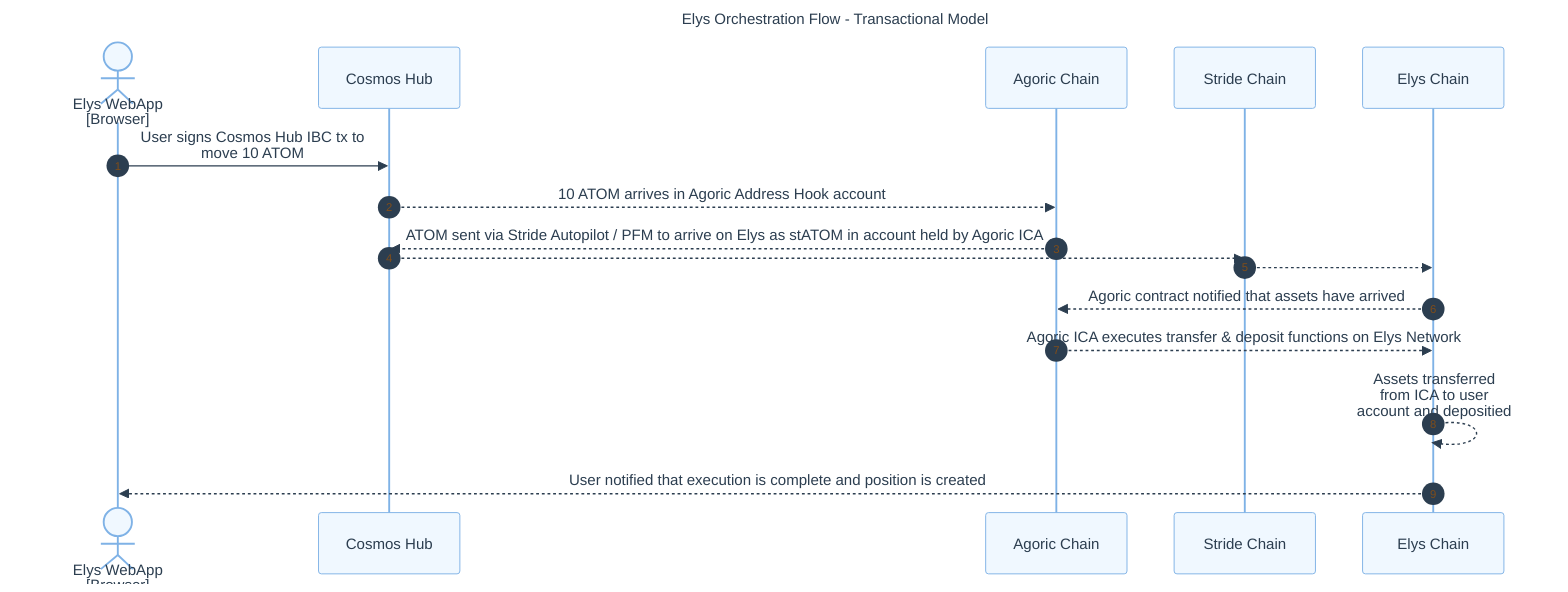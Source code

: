 %%{init: {
  'theme': 'base',
  'themeVariables': {
    'primaryColor': '#f0f8ff',
    'primaryTextColor': '#2c3e50',
    'primaryBorderColor': '#7fb2e6',
    'lineColor': '#7fb2e6',
    'secondaryColor': '#f6f8fa',
    'tertiaryColor': '#fff5e6'
  }
}}%%
sequenceDiagram
    title Elys Orchestration Flow - Transactional Model
    autonumber
    actor webUA as Elys WebApp<br/>[Browser]
    %% [Where it runs]
    participant chainOrig as Cosmos Hub
    participant chainAg as Agoric Chain
    participant chainLS as Stride Chain
    participant chainMy as Elys Chain

    %% Notation: ->> for initial message, -->> for consequences

    webUA ->> chainOrig: User signs Cosmos Hub IBC tx to<br/>move 10 ATOM
    chainOrig -->> chainAg: 10 ATOM arrives in Agoric Address Hook account
    chainAg -->> chainOrig: ATOM sent via Stride Autopilot / PFM to arrive on Elys as stATOM in account held by Agoric ICA
    chainOrig -->> chainLS: 
    chainLS -->> chainMy: 
    chainMy -->> chainAg: Agoric contract notified that assets have arrived
    chainAg -->> chainMy: Agoric ICA executes transfer & deposit functions on Elys Network
    chainMy -->> chainMy: Assets transferred<br/>from ICA to user<br/>account and depositied
    chainMy -->> webUA: User notified that execution is complete and position is created